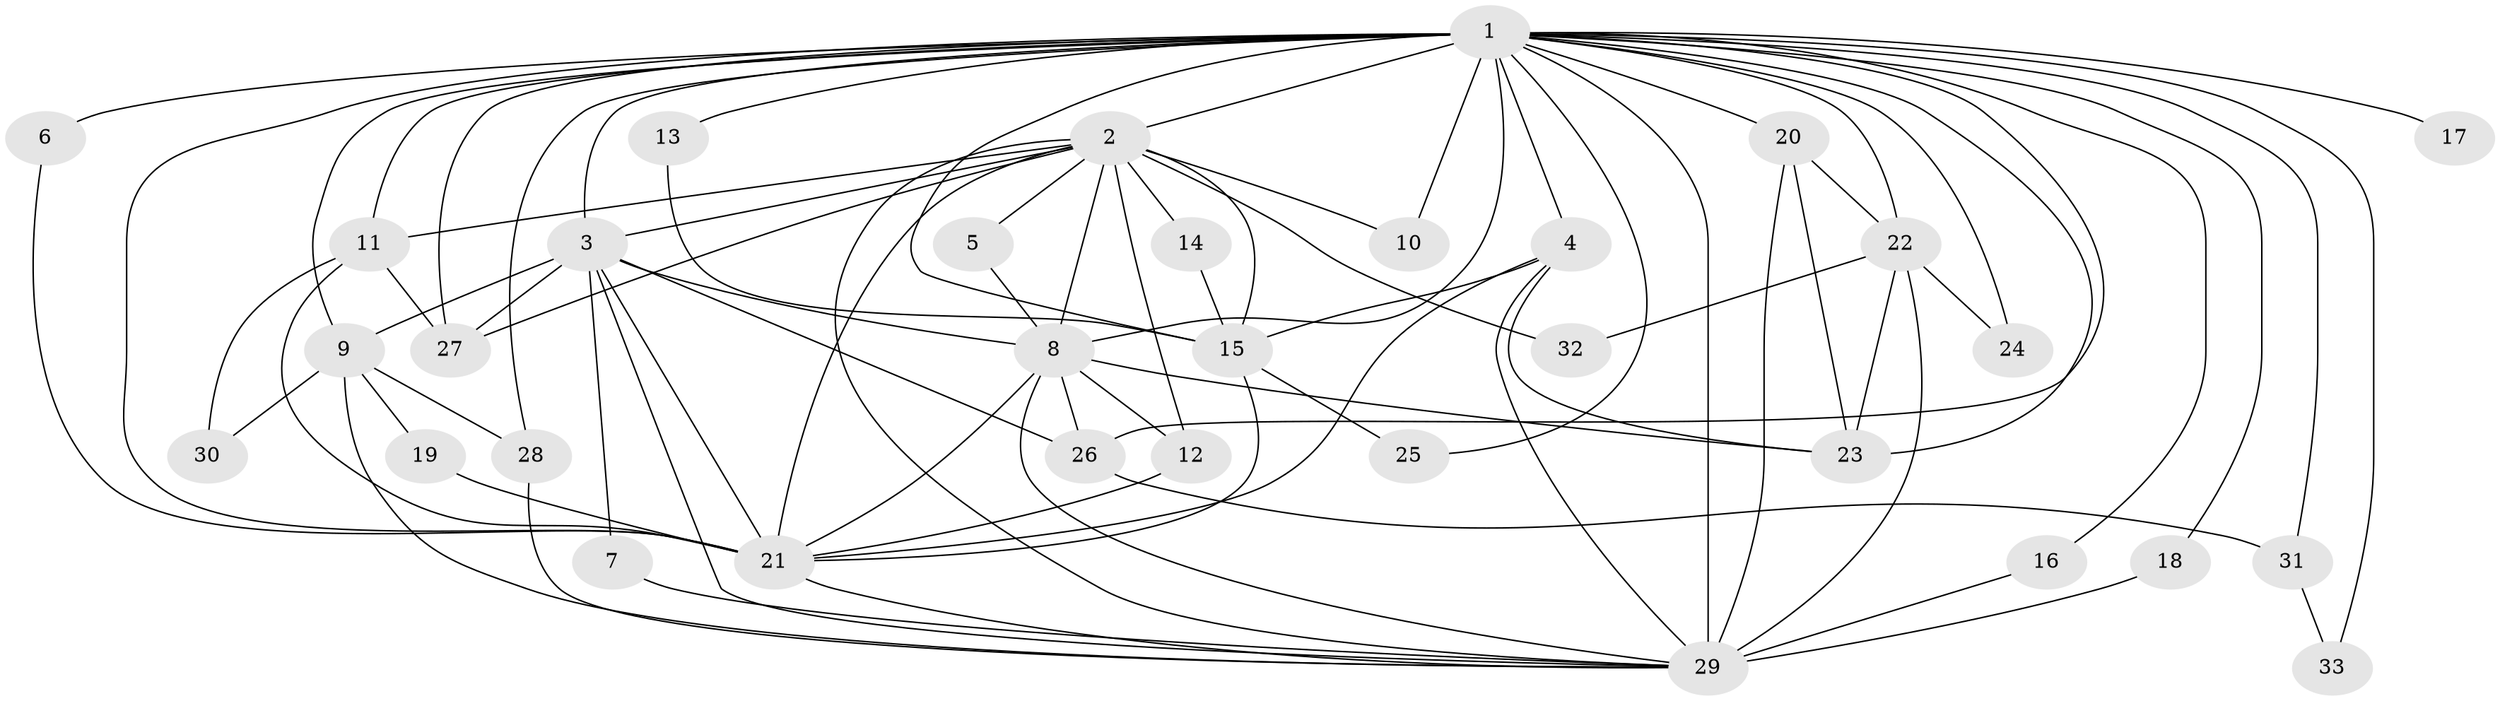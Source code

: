 // original degree distribution, {17: 0.03076923076923077, 15: 0.046153846153846156, 14: 0.03076923076923077, 20: 0.03076923076923077, 12: 0.015384615384615385, 2: 0.49230769230769234, 4: 0.07692307692307693, 7: 0.015384615384615385, 5: 0.046153846153846156, 3: 0.2, 6: 0.015384615384615385}
// Generated by graph-tools (version 1.1) at 2025/49/03/09/25 03:49:43]
// undirected, 33 vertices, 82 edges
graph export_dot {
graph [start="1"]
  node [color=gray90,style=filled];
  1;
  2;
  3;
  4;
  5;
  6;
  7;
  8;
  9;
  10;
  11;
  12;
  13;
  14;
  15;
  16;
  17;
  18;
  19;
  20;
  21;
  22;
  23;
  24;
  25;
  26;
  27;
  28;
  29;
  30;
  31;
  32;
  33;
  1 -- 2 [weight=8.0];
  1 -- 3 [weight=4.0];
  1 -- 4 [weight=1.0];
  1 -- 6 [weight=1.0];
  1 -- 8 [weight=4.0];
  1 -- 9 [weight=2.0];
  1 -- 10 [weight=1.0];
  1 -- 11 [weight=1.0];
  1 -- 13 [weight=1.0];
  1 -- 15 [weight=2.0];
  1 -- 16 [weight=1.0];
  1 -- 17 [weight=2.0];
  1 -- 18 [weight=1.0];
  1 -- 20 [weight=2.0];
  1 -- 21 [weight=4.0];
  1 -- 22 [weight=2.0];
  1 -- 23 [weight=3.0];
  1 -- 24 [weight=2.0];
  1 -- 25 [weight=1.0];
  1 -- 26 [weight=1.0];
  1 -- 27 [weight=1.0];
  1 -- 28 [weight=1.0];
  1 -- 29 [weight=6.0];
  1 -- 31 [weight=2.0];
  1 -- 33 [weight=1.0];
  2 -- 3 [weight=3.0];
  2 -- 5 [weight=1.0];
  2 -- 8 [weight=2.0];
  2 -- 10 [weight=1.0];
  2 -- 11 [weight=1.0];
  2 -- 12 [weight=1.0];
  2 -- 14 [weight=1.0];
  2 -- 15 [weight=1.0];
  2 -- 21 [weight=2.0];
  2 -- 27 [weight=1.0];
  2 -- 29 [weight=2.0];
  2 -- 32 [weight=1.0];
  3 -- 7 [weight=1.0];
  3 -- 8 [weight=1.0];
  3 -- 9 [weight=1.0];
  3 -- 21 [weight=1.0];
  3 -- 26 [weight=1.0];
  3 -- 27 [weight=1.0];
  3 -- 29 [weight=1.0];
  4 -- 15 [weight=1.0];
  4 -- 21 [weight=1.0];
  4 -- 23 [weight=1.0];
  4 -- 29 [weight=1.0];
  5 -- 8 [weight=1.0];
  6 -- 21 [weight=1.0];
  7 -- 29 [weight=1.0];
  8 -- 12 [weight=1.0];
  8 -- 21 [weight=1.0];
  8 -- 23 [weight=1.0];
  8 -- 26 [weight=1.0];
  8 -- 29 [weight=1.0];
  9 -- 19 [weight=1.0];
  9 -- 28 [weight=1.0];
  9 -- 29 [weight=1.0];
  9 -- 30 [weight=1.0];
  11 -- 21 [weight=1.0];
  11 -- 27 [weight=1.0];
  11 -- 30 [weight=1.0];
  12 -- 21 [weight=1.0];
  13 -- 15 [weight=1.0];
  14 -- 15 [weight=1.0];
  15 -- 21 [weight=1.0];
  15 -- 25 [weight=1.0];
  16 -- 29 [weight=1.0];
  18 -- 29 [weight=1.0];
  19 -- 21 [weight=1.0];
  20 -- 22 [weight=1.0];
  20 -- 23 [weight=1.0];
  20 -- 29 [weight=1.0];
  21 -- 29 [weight=1.0];
  22 -- 23 [weight=1.0];
  22 -- 24 [weight=1.0];
  22 -- 29 [weight=1.0];
  22 -- 32 [weight=1.0];
  26 -- 31 [weight=1.0];
  28 -- 29 [weight=1.0];
  31 -- 33 [weight=1.0];
}
